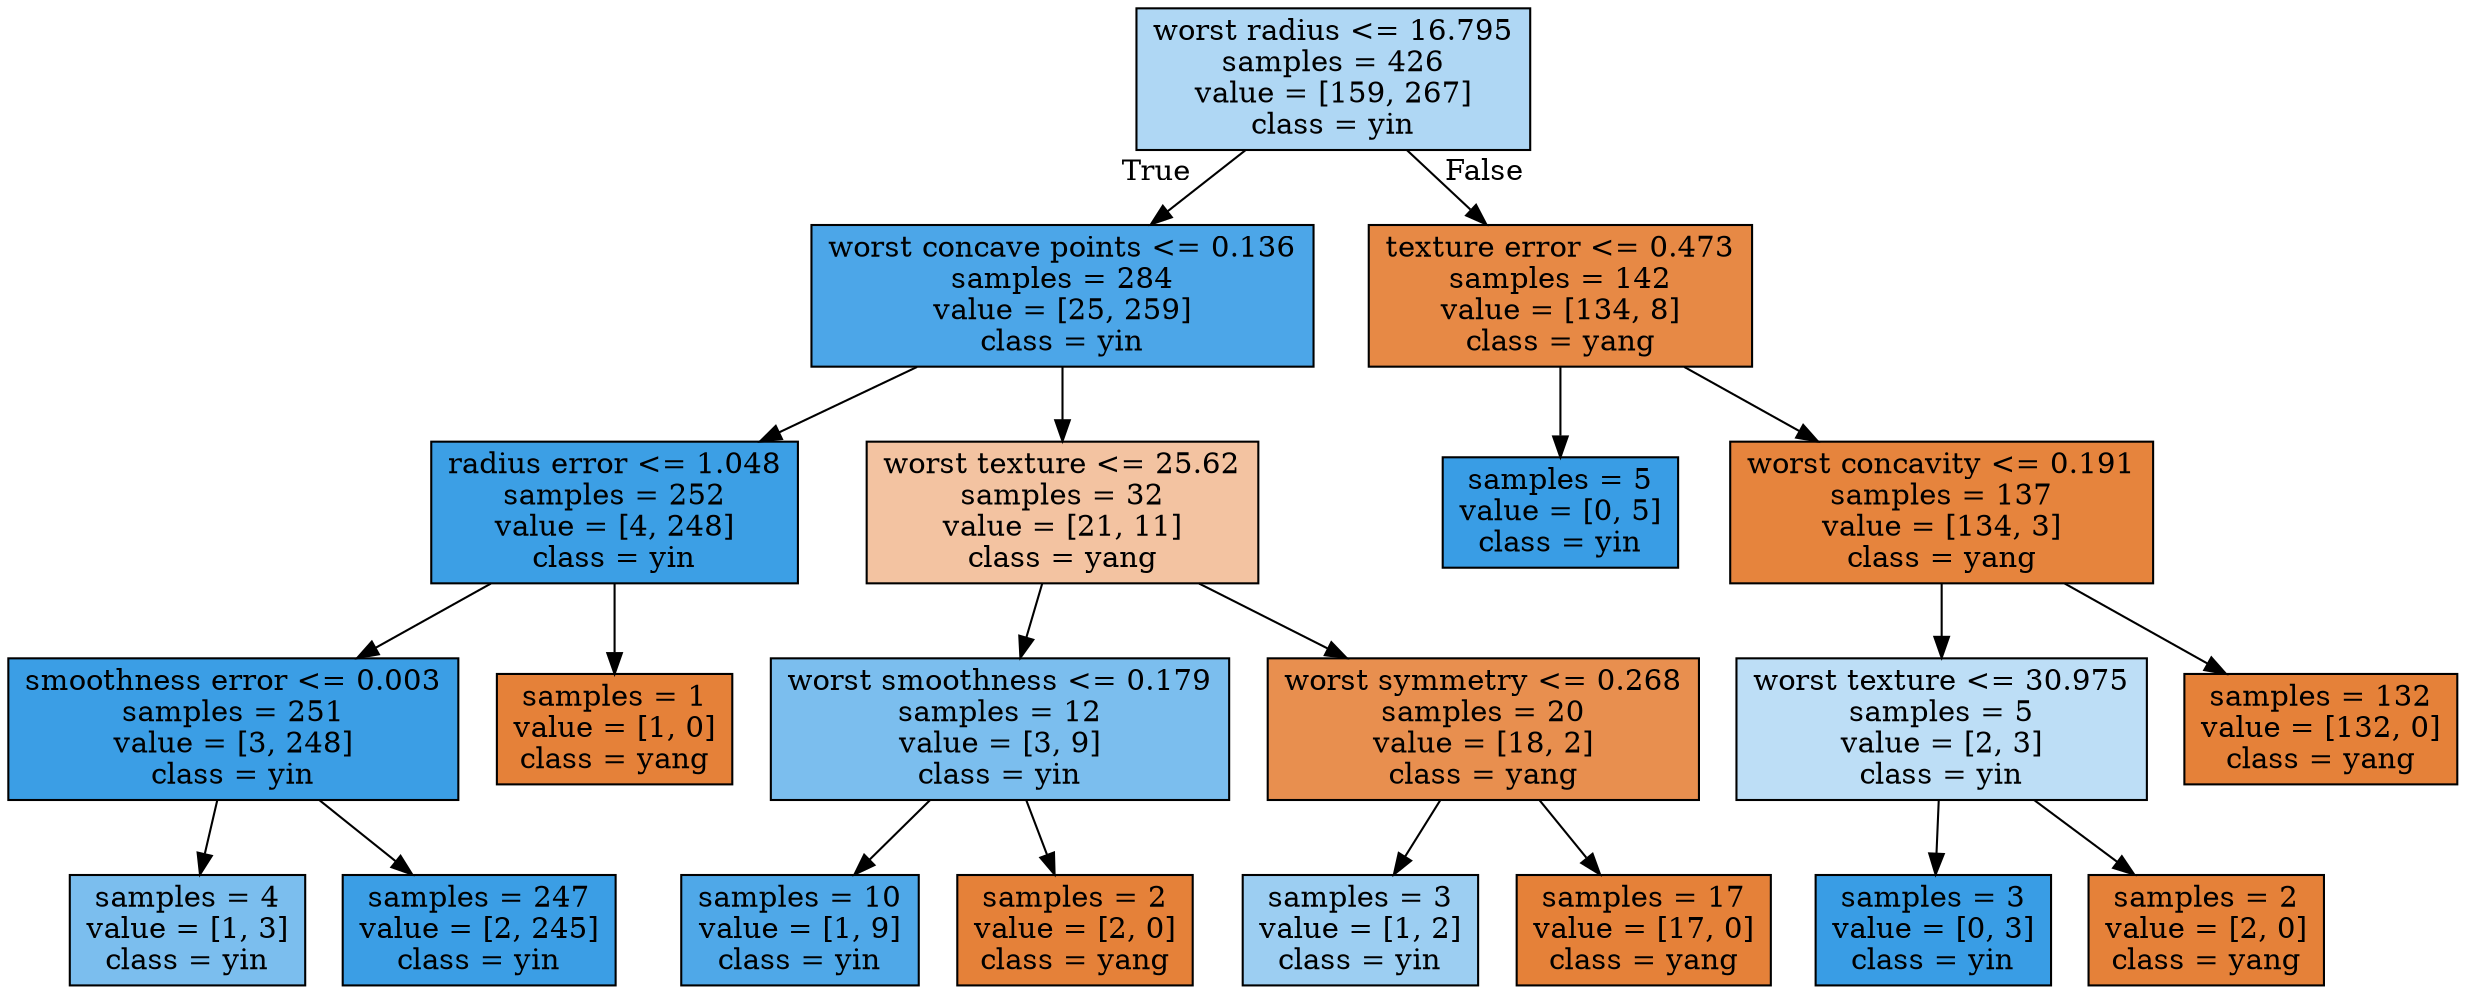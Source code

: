 digraph Tree {
node [shape=box, style="filled", color="black"] ;
0 [label="worst radius <= 16.795\nsamples = 426\nvalue = [159, 267]\nclass = yin", fillcolor="#afd7f4"] ;
1 [label="worst concave points <= 0.136\nsamples = 284\nvalue = [25, 259]\nclass = yin", fillcolor="#4ca6e8"] ;
0 -> 1 [labeldistance=2.5, labelangle=45, headlabel="True"] ;
2 [label="radius error <= 1.048\nsamples = 252\nvalue = [4, 248]\nclass = yin", fillcolor="#3c9fe5"] ;
1 -> 2 ;
3 [label="smoothness error <= 0.003\nsamples = 251\nvalue = [3, 248]\nclass = yin", fillcolor="#3b9ee5"] ;
2 -> 3 ;
4 [label="samples = 4\nvalue = [1, 3]\nclass = yin", fillcolor="#7bbeee"] ;
3 -> 4 ;
5 [label="samples = 247\nvalue = [2, 245]\nclass = yin", fillcolor="#3b9ee5"] ;
3 -> 5 ;
6 [label="samples = 1\nvalue = [1, 0]\nclass = yang", fillcolor="#e58139"] ;
2 -> 6 ;
7 [label="worst texture <= 25.62\nsamples = 32\nvalue = [21, 11]\nclass = yang", fillcolor="#f3c3a1"] ;
1 -> 7 ;
8 [label="worst smoothness <= 0.179\nsamples = 12\nvalue = [3, 9]\nclass = yin", fillcolor="#7bbeee"] ;
7 -> 8 ;
9 [label="samples = 10\nvalue = [1, 9]\nclass = yin", fillcolor="#4fa8e8"] ;
8 -> 9 ;
10 [label="samples = 2\nvalue = [2, 0]\nclass = yang", fillcolor="#e58139"] ;
8 -> 10 ;
11 [label="worst symmetry <= 0.268\nsamples = 20\nvalue = [18, 2]\nclass = yang", fillcolor="#e88f4f"] ;
7 -> 11 ;
12 [label="samples = 3\nvalue = [1, 2]\nclass = yin", fillcolor="#9ccef2"] ;
11 -> 12 ;
13 [label="samples = 17\nvalue = [17, 0]\nclass = yang", fillcolor="#e58139"] ;
11 -> 13 ;
14 [label="texture error <= 0.473\nsamples = 142\nvalue = [134, 8]\nclass = yang", fillcolor="#e78945"] ;
0 -> 14 [labeldistance=2.5, labelangle=-45, headlabel="False"] ;
15 [label="samples = 5\nvalue = [0, 5]\nclass = yin", fillcolor="#399de5"] ;
14 -> 15 ;
16 [label="worst concavity <= 0.191\nsamples = 137\nvalue = [134, 3]\nclass = yang", fillcolor="#e6843d"] ;
14 -> 16 ;
17 [label="worst texture <= 30.975\nsamples = 5\nvalue = [2, 3]\nclass = yin", fillcolor="#bddef6"] ;
16 -> 17 ;
18 [label="samples = 3\nvalue = [0, 3]\nclass = yin", fillcolor="#399de5"] ;
17 -> 18 ;
19 [label="samples = 2\nvalue = [2, 0]\nclass = yang", fillcolor="#e58139"] ;
17 -> 19 ;
20 [label="samples = 132\nvalue = [132, 0]\nclass = yang", fillcolor="#e58139"] ;
16 -> 20 ;
}
